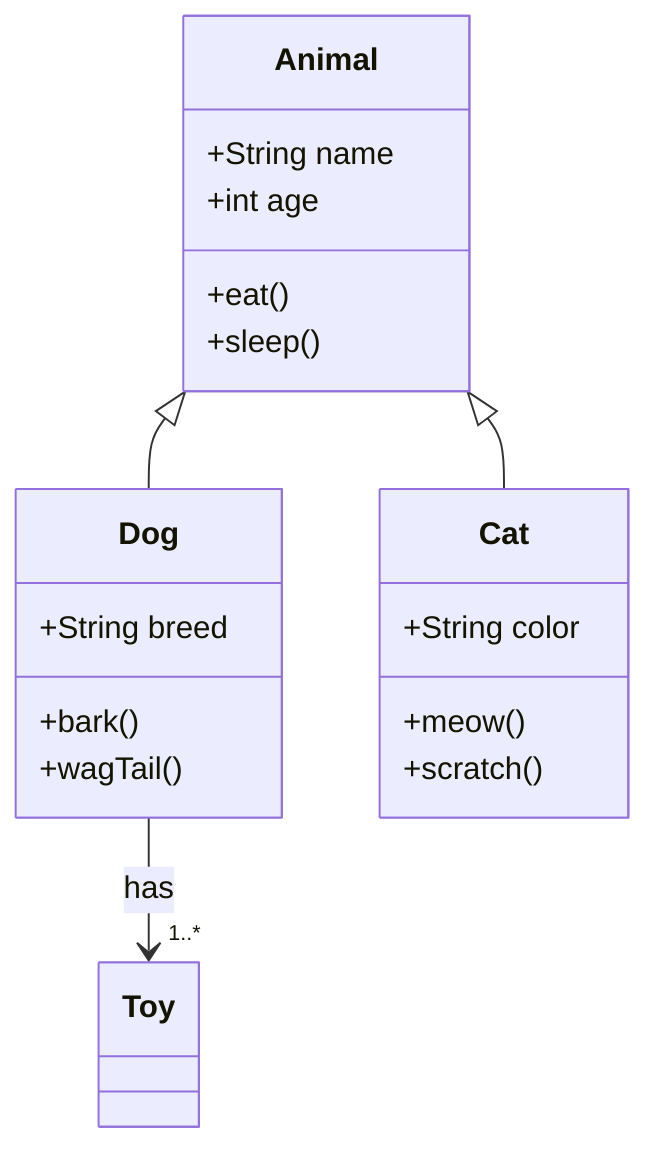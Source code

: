 classDiagram
    class Animal {
        +String name
        +int age
        +eat()
        +sleep()
    }
    class Dog {
        +String breed
        +bark()
        +wagTail()
    }
    class Cat {
        +String color
        +meow()
        +scratch()
    }
    Animal <|-- Dog
    Animal <|-- Cat
    Dog --> "1..*" Toy : has